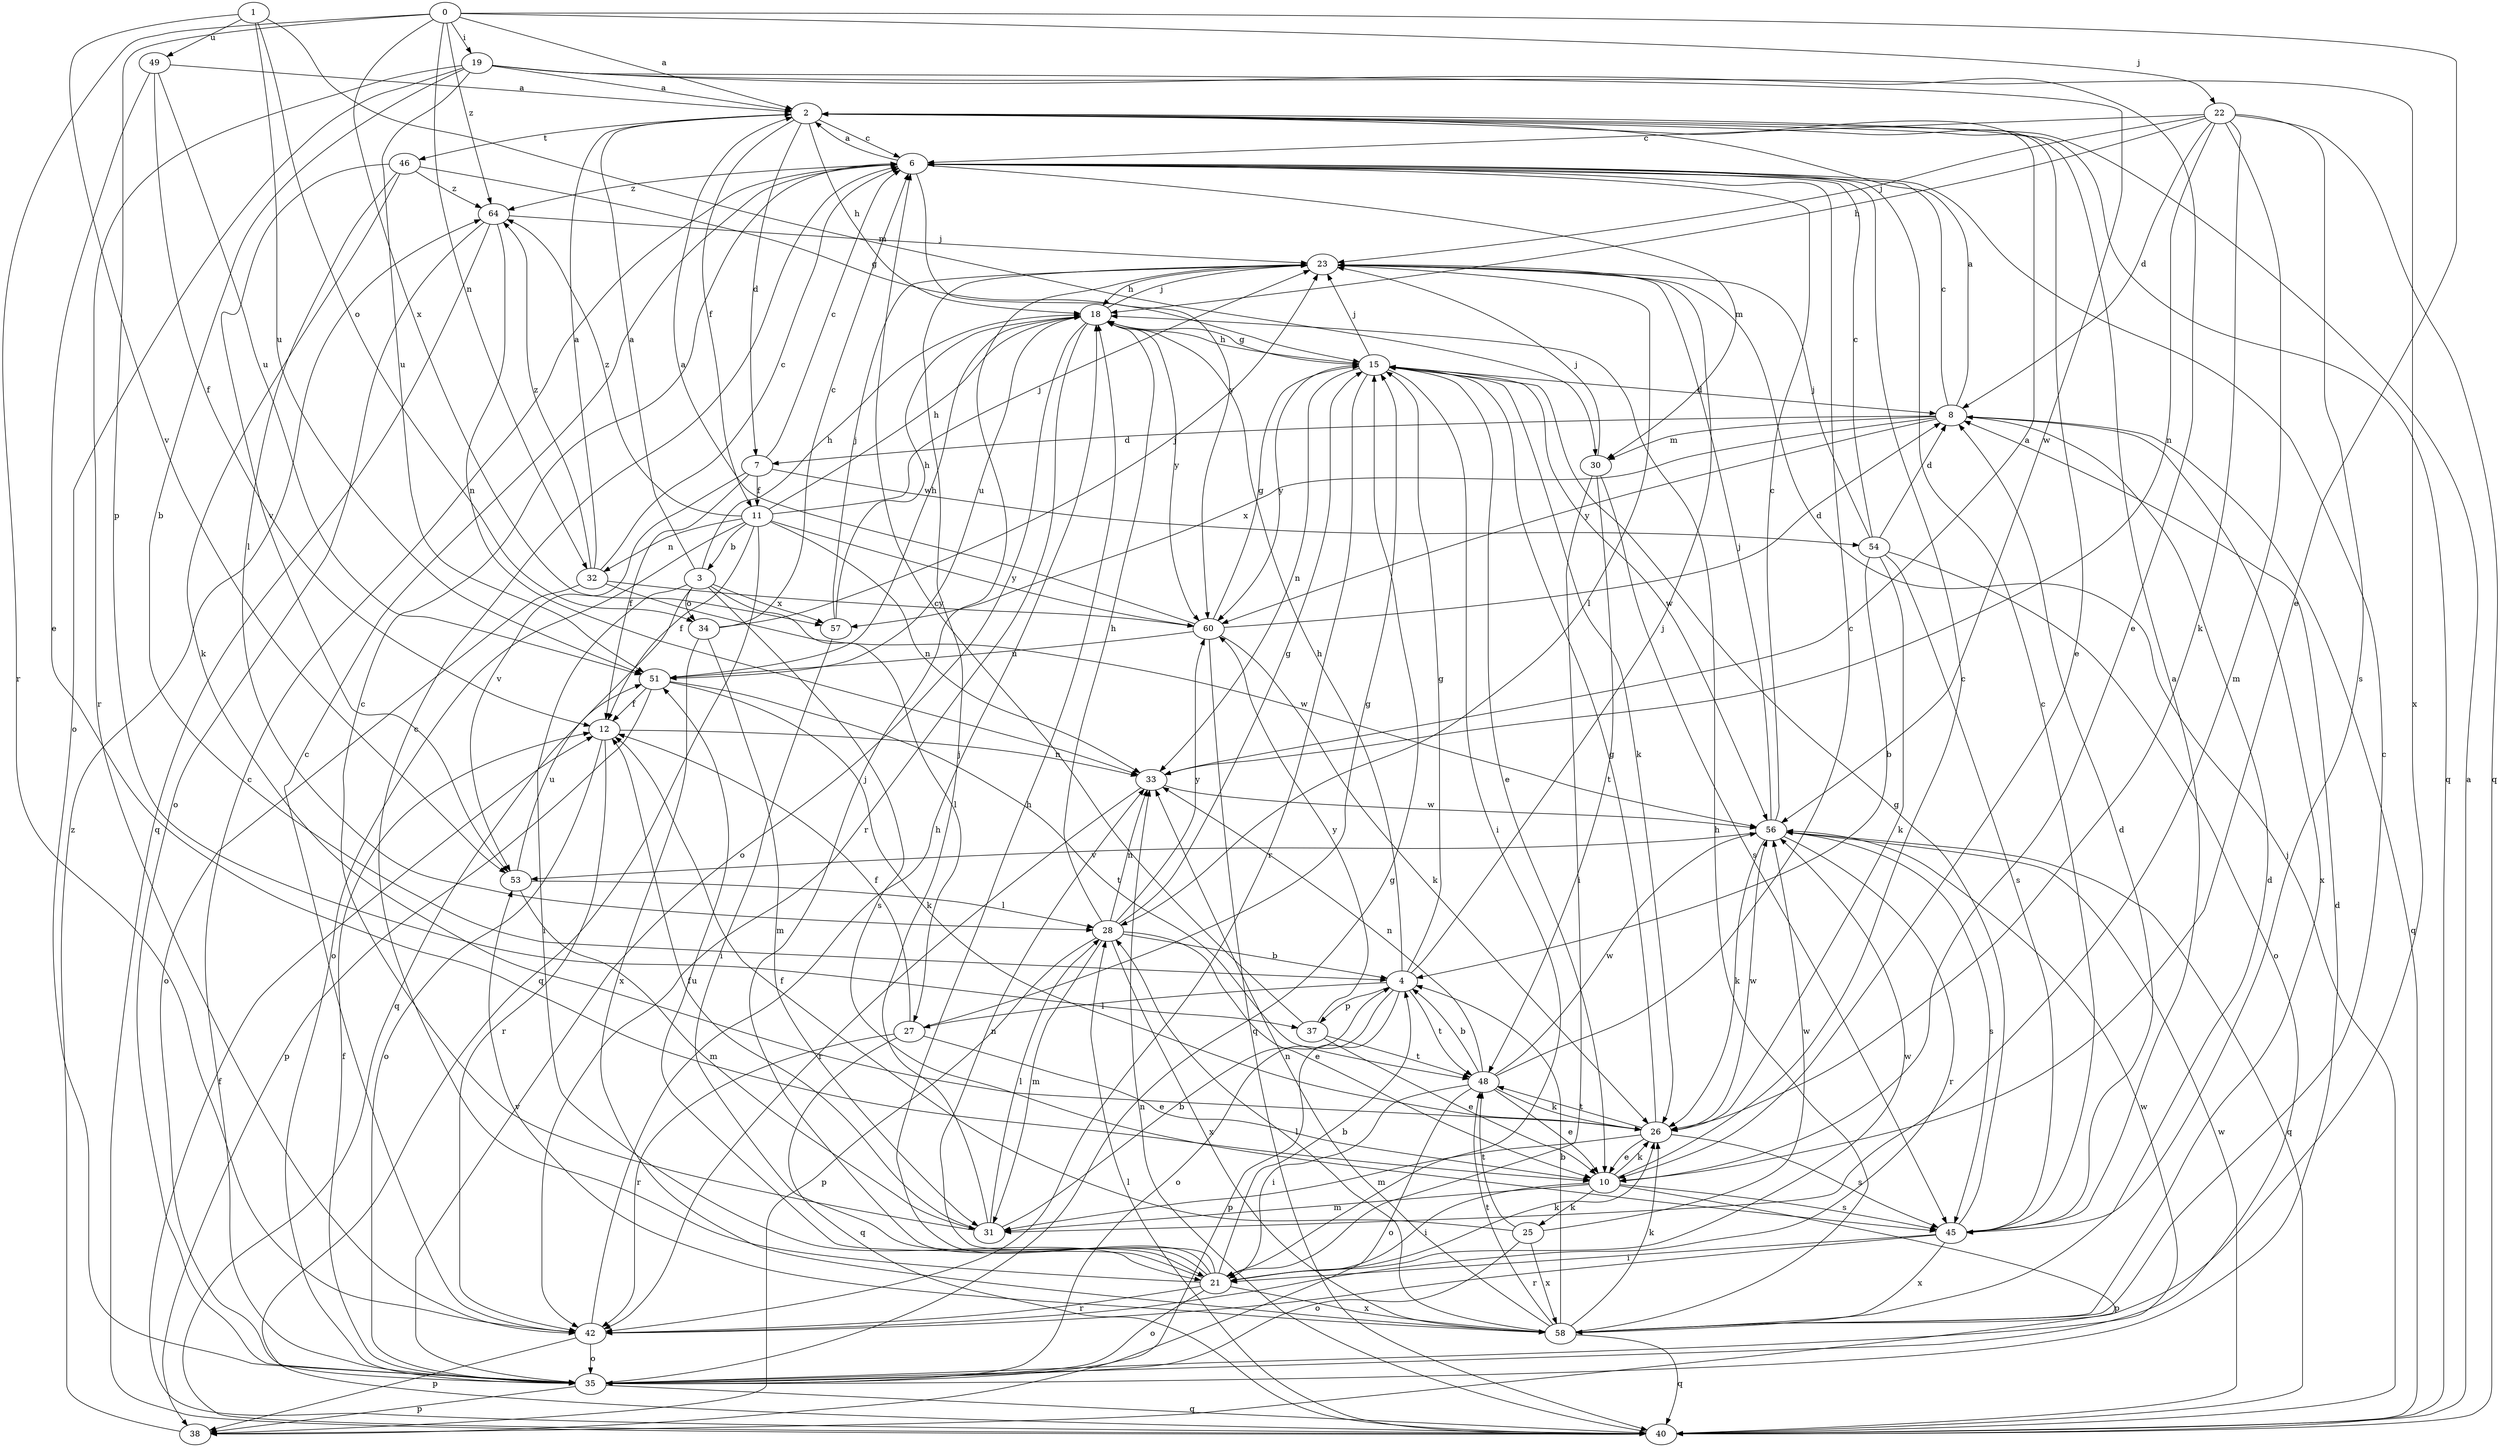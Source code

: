strict digraph  {
0;
1;
2;
3;
4;
6;
7;
8;
10;
11;
12;
15;
18;
19;
21;
22;
23;
25;
26;
27;
28;
30;
31;
32;
33;
34;
35;
37;
38;
40;
42;
45;
46;
48;
49;
51;
53;
54;
56;
57;
58;
60;
64;
0 -> 2  [label=a];
0 -> 10  [label=e];
0 -> 19  [label=i];
0 -> 22  [label=j];
0 -> 32  [label=n];
0 -> 37  [label=p];
0 -> 42  [label=r];
0 -> 57  [label=x];
0 -> 64  [label=z];
1 -> 30  [label=m];
1 -> 34  [label=o];
1 -> 49  [label=u];
1 -> 51  [label=u];
1 -> 53  [label=v];
2 -> 6  [label=c];
2 -> 7  [label=d];
2 -> 10  [label=e];
2 -> 11  [label=f];
2 -> 18  [label=h];
2 -> 40  [label=q];
2 -> 46  [label=t];
3 -> 2  [label=a];
3 -> 18  [label=h];
3 -> 21  [label=i];
3 -> 27  [label=l];
3 -> 34  [label=o];
3 -> 40  [label=q];
3 -> 45  [label=s];
3 -> 57  [label=x];
4 -> 15  [label=g];
4 -> 18  [label=h];
4 -> 23  [label=j];
4 -> 27  [label=l];
4 -> 35  [label=o];
4 -> 37  [label=p];
4 -> 38  [label=p];
4 -> 48  [label=t];
6 -> 2  [label=a];
6 -> 30  [label=m];
6 -> 60  [label=y];
6 -> 64  [label=z];
7 -> 6  [label=c];
7 -> 11  [label=f];
7 -> 12  [label=f];
7 -> 53  [label=v];
7 -> 54  [label=w];
8 -> 2  [label=a];
8 -> 6  [label=c];
8 -> 7  [label=d];
8 -> 30  [label=m];
8 -> 40  [label=q];
8 -> 57  [label=x];
8 -> 58  [label=x];
8 -> 60  [label=y];
10 -> 6  [label=c];
10 -> 21  [label=i];
10 -> 25  [label=k];
10 -> 26  [label=k];
10 -> 31  [label=m];
10 -> 38  [label=p];
10 -> 45  [label=s];
11 -> 3  [label=b];
11 -> 12  [label=f];
11 -> 18  [label=h];
11 -> 23  [label=j];
11 -> 32  [label=n];
11 -> 33  [label=n];
11 -> 35  [label=o];
11 -> 40  [label=q];
11 -> 60  [label=y];
11 -> 64  [label=z];
12 -> 33  [label=n];
12 -> 35  [label=o];
12 -> 42  [label=r];
15 -> 8  [label=d];
15 -> 10  [label=e];
15 -> 18  [label=h];
15 -> 21  [label=i];
15 -> 23  [label=j];
15 -> 26  [label=k];
15 -> 33  [label=n];
15 -> 42  [label=r];
15 -> 56  [label=w];
15 -> 60  [label=y];
18 -> 15  [label=g];
18 -> 23  [label=j];
18 -> 35  [label=o];
18 -> 42  [label=r];
18 -> 51  [label=u];
18 -> 60  [label=y];
19 -> 2  [label=a];
19 -> 4  [label=b];
19 -> 10  [label=e];
19 -> 35  [label=o];
19 -> 42  [label=r];
19 -> 51  [label=u];
19 -> 56  [label=w];
19 -> 58  [label=x];
21 -> 4  [label=b];
21 -> 6  [label=c];
21 -> 18  [label=h];
21 -> 23  [label=j];
21 -> 26  [label=k];
21 -> 33  [label=n];
21 -> 35  [label=o];
21 -> 42  [label=r];
21 -> 51  [label=u];
21 -> 56  [label=w];
21 -> 58  [label=x];
22 -> 6  [label=c];
22 -> 8  [label=d];
22 -> 18  [label=h];
22 -> 23  [label=j];
22 -> 26  [label=k];
22 -> 31  [label=m];
22 -> 33  [label=n];
22 -> 40  [label=q];
22 -> 45  [label=s];
23 -> 18  [label=h];
23 -> 28  [label=l];
25 -> 12  [label=f];
25 -> 35  [label=o];
25 -> 48  [label=t];
25 -> 56  [label=w];
25 -> 58  [label=x];
26 -> 10  [label=e];
26 -> 15  [label=g];
26 -> 31  [label=m];
26 -> 45  [label=s];
26 -> 48  [label=t];
26 -> 56  [label=w];
27 -> 10  [label=e];
27 -> 12  [label=f];
27 -> 15  [label=g];
27 -> 40  [label=q];
27 -> 42  [label=r];
28 -> 4  [label=b];
28 -> 10  [label=e];
28 -> 15  [label=g];
28 -> 18  [label=h];
28 -> 31  [label=m];
28 -> 33  [label=n];
28 -> 38  [label=p];
28 -> 58  [label=x];
28 -> 60  [label=y];
30 -> 21  [label=i];
30 -> 23  [label=j];
30 -> 45  [label=s];
30 -> 48  [label=t];
31 -> 4  [label=b];
31 -> 6  [label=c];
31 -> 12  [label=f];
31 -> 23  [label=j];
31 -> 28  [label=l];
32 -> 2  [label=a];
32 -> 6  [label=c];
32 -> 35  [label=o];
32 -> 56  [label=w];
32 -> 60  [label=y];
32 -> 64  [label=z];
33 -> 2  [label=a];
33 -> 42  [label=r];
33 -> 56  [label=w];
34 -> 6  [label=c];
34 -> 23  [label=j];
34 -> 31  [label=m];
34 -> 58  [label=x];
35 -> 6  [label=c];
35 -> 8  [label=d];
35 -> 12  [label=f];
35 -> 15  [label=g];
35 -> 38  [label=p];
35 -> 40  [label=q];
35 -> 56  [label=w];
37 -> 6  [label=c];
37 -> 10  [label=e];
37 -> 48  [label=t];
37 -> 60  [label=y];
38 -> 64  [label=z];
40 -> 2  [label=a];
40 -> 12  [label=f];
40 -> 23  [label=j];
40 -> 28  [label=l];
40 -> 33  [label=n];
40 -> 56  [label=w];
42 -> 6  [label=c];
42 -> 18  [label=h];
42 -> 35  [label=o];
42 -> 38  [label=p];
45 -> 2  [label=a];
45 -> 6  [label=c];
45 -> 8  [label=d];
45 -> 15  [label=g];
45 -> 21  [label=i];
45 -> 42  [label=r];
45 -> 58  [label=x];
46 -> 15  [label=g];
46 -> 26  [label=k];
46 -> 28  [label=l];
46 -> 53  [label=v];
46 -> 64  [label=z];
48 -> 4  [label=b];
48 -> 6  [label=c];
48 -> 10  [label=e];
48 -> 21  [label=i];
48 -> 26  [label=k];
48 -> 33  [label=n];
48 -> 35  [label=o];
48 -> 56  [label=w];
49 -> 2  [label=a];
49 -> 10  [label=e];
49 -> 12  [label=f];
49 -> 51  [label=u];
51 -> 12  [label=f];
51 -> 18  [label=h];
51 -> 26  [label=k];
51 -> 38  [label=p];
51 -> 48  [label=t];
53 -> 28  [label=l];
53 -> 31  [label=m];
53 -> 51  [label=u];
54 -> 4  [label=b];
54 -> 6  [label=c];
54 -> 8  [label=d];
54 -> 23  [label=j];
54 -> 26  [label=k];
54 -> 35  [label=o];
54 -> 45  [label=s];
56 -> 6  [label=c];
56 -> 23  [label=j];
56 -> 26  [label=k];
56 -> 40  [label=q];
56 -> 42  [label=r];
56 -> 45  [label=s];
56 -> 53  [label=v];
57 -> 18  [label=h];
57 -> 21  [label=i];
57 -> 23  [label=j];
58 -> 4  [label=b];
58 -> 6  [label=c];
58 -> 8  [label=d];
58 -> 18  [label=h];
58 -> 26  [label=k];
58 -> 28  [label=l];
58 -> 33  [label=n];
58 -> 40  [label=q];
58 -> 48  [label=t];
58 -> 53  [label=v];
60 -> 2  [label=a];
60 -> 8  [label=d];
60 -> 15  [label=g];
60 -> 26  [label=k];
60 -> 40  [label=q];
60 -> 51  [label=u];
64 -> 23  [label=j];
64 -> 33  [label=n];
64 -> 35  [label=o];
64 -> 40  [label=q];
}
